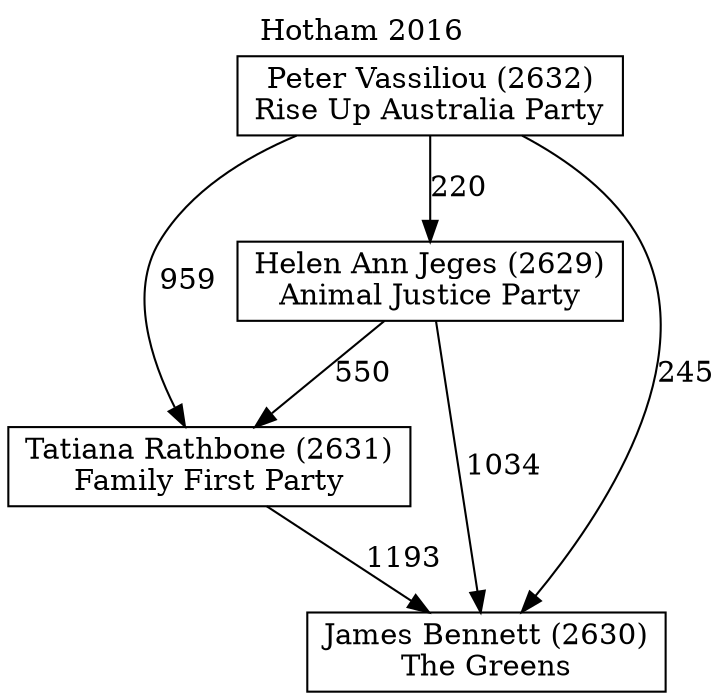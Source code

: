 // House preference flow
digraph "James Bennett (2630)_Hotham_2016" {
	graph [label="Hotham 2016" labelloc=t mclimit=10]
	node [shape=box]
	"Tatiana Rathbone (2631)" [label="Tatiana Rathbone (2631)
Family First Party"]
	"Helen Ann Jeges (2629)" [label="Helen Ann Jeges (2629)
Animal Justice Party"]
	"James Bennett (2630)" [label="James Bennett (2630)
The Greens"]
	"Peter Vassiliou (2632)" [label="Peter Vassiliou (2632)
Rise Up Australia Party"]
	"Tatiana Rathbone (2631)" -> "James Bennett (2630)" [label=1193]
	"Peter Vassiliou (2632)" -> "Helen Ann Jeges (2629)" [label=220]
	"Helen Ann Jeges (2629)" -> "Tatiana Rathbone (2631)" [label=550]
	"Peter Vassiliou (2632)" -> "Tatiana Rathbone (2631)" [label=959]
	"Helen Ann Jeges (2629)" -> "James Bennett (2630)" [label=1034]
	"Peter Vassiliou (2632)" -> "James Bennett (2630)" [label=245]
}
